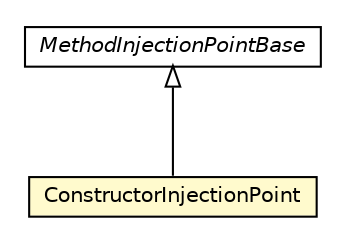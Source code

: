 #!/usr/local/bin/dot
#
# Class diagram 
# Generated by UMLGraph version 5.1 (http://www.umlgraph.org/)
#

digraph G {
	edge [fontname="Helvetica",fontsize=10,labelfontname="Helvetica",labelfontsize=10];
	node [fontname="Helvetica",fontsize=10,shape=plaintext];
	nodesep=0.25;
	ranksep=0.5;
	// org.androidtransfuse.model.MethodInjectionPointBase
	c17330 [label=<<table title="org.androidtransfuse.model.MethodInjectionPointBase" border="0" cellborder="1" cellspacing="0" cellpadding="2" port="p" href="./MethodInjectionPointBase.html">
		<tr><td><table border="0" cellspacing="0" cellpadding="1">
<tr><td align="center" balign="center"><font face="Helvetica-Oblique"> MethodInjectionPointBase </font></td></tr>
		</table></td></tr>
		</table>>, fontname="Helvetica", fontcolor="black", fontsize=10.0];
	// org.androidtransfuse.model.ConstructorInjectionPoint
	c17333 [label=<<table title="org.androidtransfuse.model.ConstructorInjectionPoint" border="0" cellborder="1" cellspacing="0" cellpadding="2" port="p" bgcolor="lemonChiffon" href="./ConstructorInjectionPoint.html">
		<tr><td><table border="0" cellspacing="0" cellpadding="1">
<tr><td align="center" balign="center"> ConstructorInjectionPoint </td></tr>
		</table></td></tr>
		</table>>, fontname="Helvetica", fontcolor="black", fontsize=10.0];
	//org.androidtransfuse.model.ConstructorInjectionPoint extends org.androidtransfuse.model.MethodInjectionPointBase
	c17330:p -> c17333:p [dir=back,arrowtail=empty];
}

